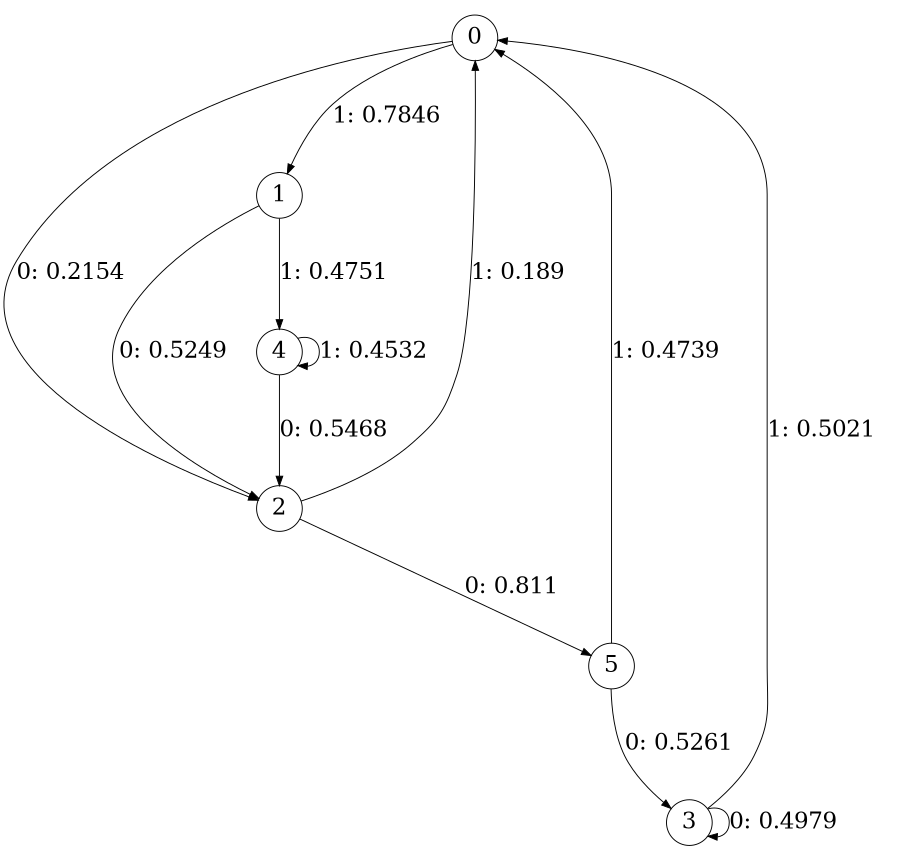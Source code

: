 digraph "ch28concat_phase3_L3" {
size = "6,8.5";
ratio = "fill";
node [shape = circle];
node [fontsize = 24];
edge [fontsize = 24];
0 -> 2 [label = "0: 0.2154   "];
0 -> 1 [label = "1: 0.7846   "];
1 -> 2 [label = "0: 0.5249   "];
1 -> 4 [label = "1: 0.4751   "];
2 -> 5 [label = "0: 0.811    "];
2 -> 0 [label = "1: 0.189    "];
3 -> 3 [label = "0: 0.4979   "];
3 -> 0 [label = "1: 0.5021   "];
4 -> 2 [label = "0: 0.5468   "];
4 -> 4 [label = "1: 0.4532   "];
5 -> 3 [label = "0: 0.5261   "];
5 -> 0 [label = "1: 0.4739   "];
}